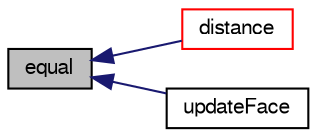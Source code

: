 digraph "equal"
{
  bgcolor="transparent";
  edge [fontname="FreeSans",fontsize="10",labelfontname="FreeSans",labelfontsize="10"];
  node [fontname="FreeSans",fontsize="10",shape=record];
  rankdir="LR";
  Node136 [label="equal",height=0.2,width=0.4,color="black", fillcolor="grey75", style="filled", fontcolor="black"];
  Node136 -> Node137 [dir="back",color="midnightblue",fontsize="10",style="solid",fontname="FreeSans"];
  Node137 [label="distance",height=0.2,width=0.4,color="red",URL="$a25138.html#a251b2bdba737b19bc01986128ec87141"];
  Node136 -> Node139 [dir="back",color="midnightblue",fontsize="10",style="solid",fontname="FreeSans"];
  Node139 [label="updateFace",height=0.2,width=0.4,color="black",URL="$a25138.html#ac81ecb2dae444bf14ac381f2e64a1a4c",tooltip="Influence of different value on same face. "];
}
